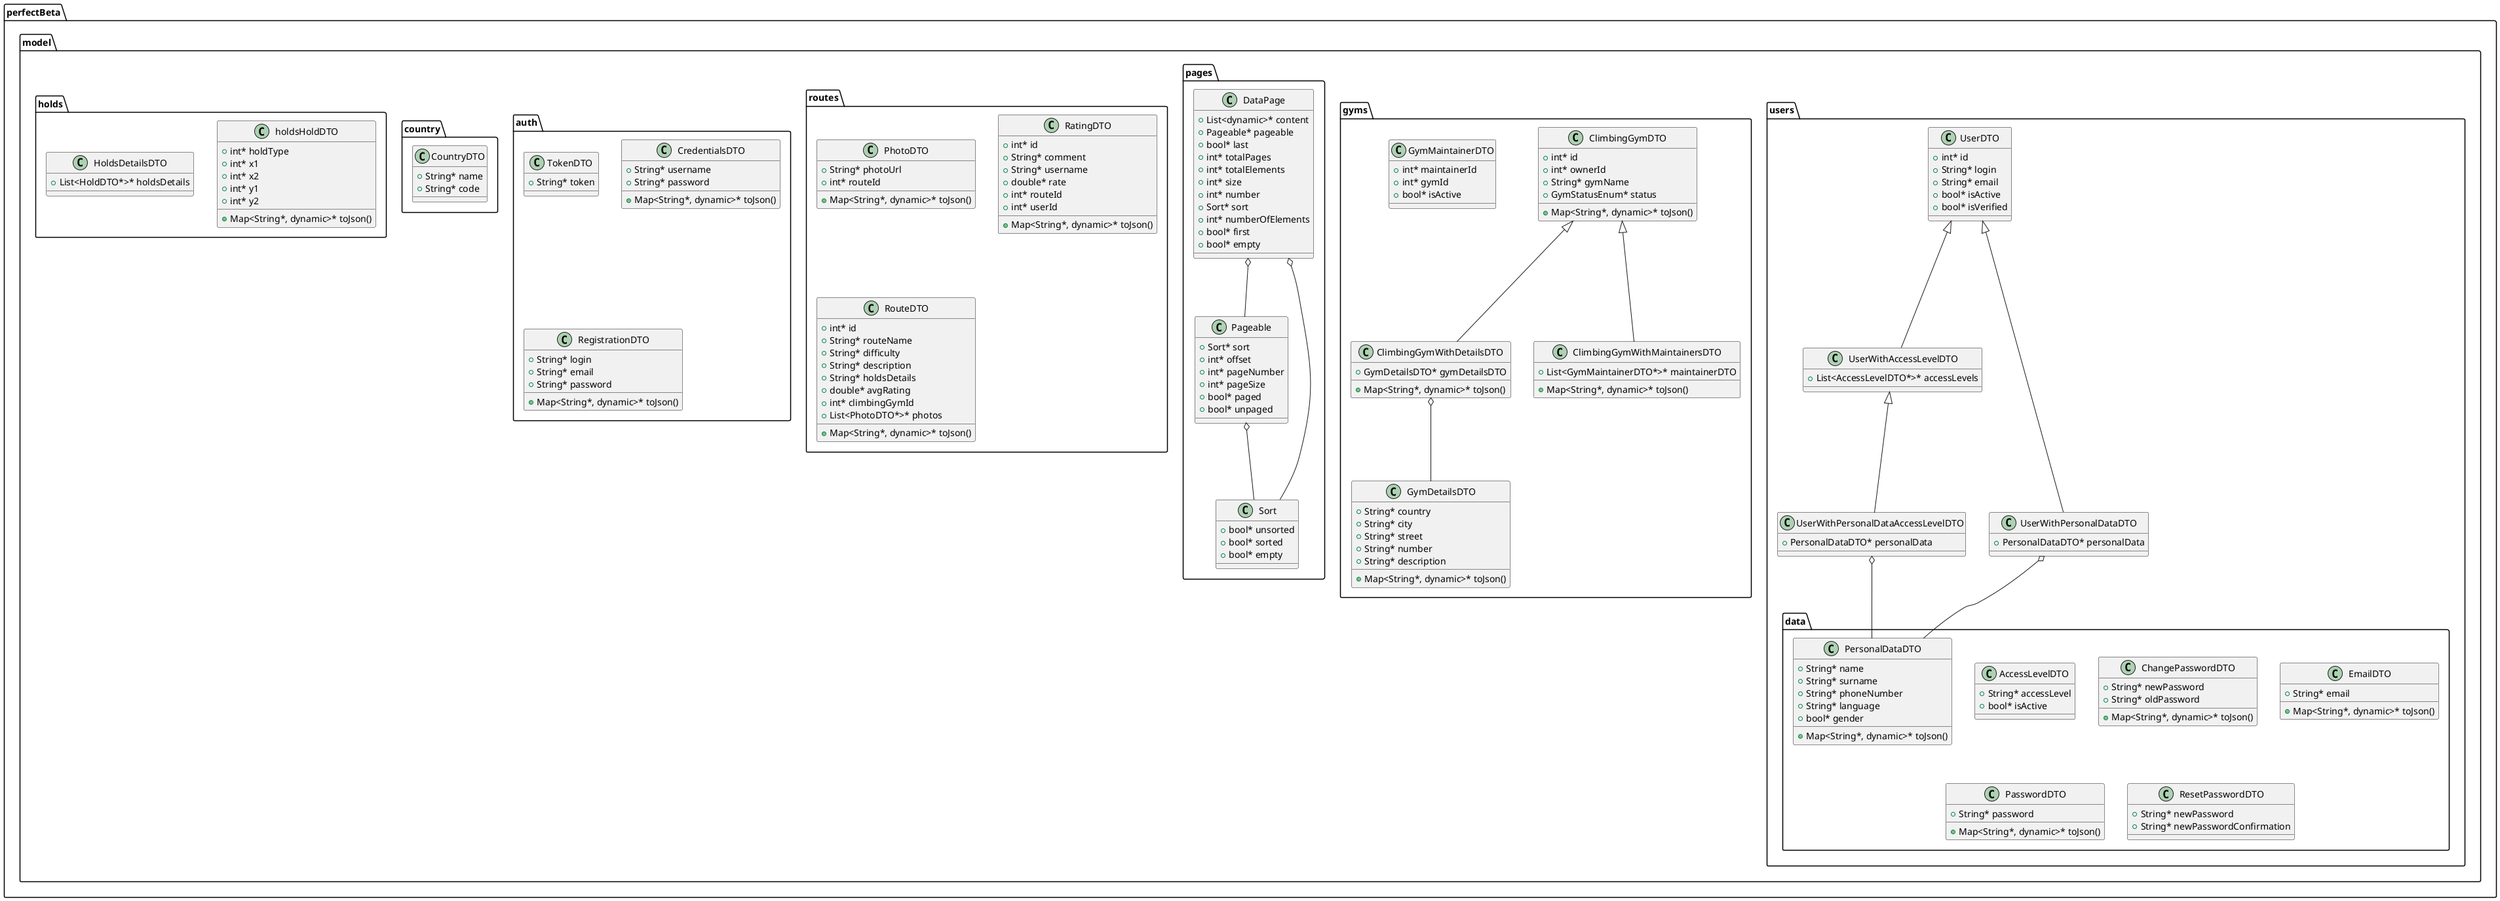 @startuml
set namespaceSeparator ::

class "perfectBeta::model::users::UserDTO" {
  +int* id
  +String* login
  +String* email
  +bool* isActive
  +bool* isVerified
}

class "perfectBeta::model::users::UserWithAccessLevelDTO" {
  +List<AccessLevelDTO*>* accessLevels
}

"perfectBeta::model::users::UserDTO" <|-- "perfectBeta::model::users::UserWithAccessLevelDTO"

class "perfectBeta::model::users::UserWithPersonalDataAccessLevelDTO" {
  +PersonalDataDTO* personalData
}

"perfectBeta::model::users::UserWithPersonalDataAccessLevelDTO" o-- "perfectBeta::model::users::data::PersonalDataDTO"
"perfectBeta::model::users::UserWithAccessLevelDTO" <|-- "perfectBeta::model::users::UserWithPersonalDataAccessLevelDTO"

class "perfectBeta::model::users::UserWithPersonalDataDTO" {
  +PersonalDataDTO* personalData
}

"perfectBeta::model::users::UserWithPersonalDataDTO" o-- "perfectBeta::model::users::data::PersonalDataDTO"
"perfectBeta::model::users::UserDTO" <|-- "perfectBeta::model::users::UserWithPersonalDataDTO"

'Gyms
class "perfectBeta::model::gyms::ClimbingGymDTO" {
  +int* id
  +int* ownerId
  +String* gymName
  +GymStatusEnum* status
  +Map<String*, dynamic>* toJson()
}

class "perfectBeta::model::gyms::ClimbingGymWithDetailsDTO" {
  +GymDetailsDTO* gymDetailsDTO
  +Map<String*, dynamic>* toJson()
}

"perfectBeta::model::gyms::ClimbingGymWithDetailsDTO" o-- "perfectBeta::model::gyms::GymDetailsDTO"
"perfectBeta::model::gyms::ClimbingGymDTO" <|-- "perfectBeta::model::gyms::ClimbingGymWithDetailsDTO"

class "perfectBeta::model::gyms::ClimbingGymWithMaintainersDTO" {
  +List<GymMaintainerDTO*>* maintainerDTO
  +Map<String*, dynamic>* toJson()
}

"perfectBeta::model::gyms::ClimbingGymDTO" <|-- "perfectBeta::model::gyms::ClimbingGymWithMaintainersDTO"

class "perfectBeta::model::gyms::GymDetailsDTO" {
  +String* country
  +String* city
  +String* street
  +String* number
  +String* description
  +Map<String*, dynamic>* toJson()
}

class "perfectBeta::model::gyms::GymMaintainerDTO" {
  +int* maintainerId
  +int* gymId
  +bool* isActive
}

'Pages
class "perfectBeta::model::pages::Pageable" {
  +Sort* sort
  +int* offset
  +int* pageNumber
  +int* pageSize
  +bool* paged
  +bool* unpaged
}

"perfectBeta::model::pages::Pageable" o-- "perfectBeta::model::pages::Sort"

class "perfectBeta::model::pages::DataPage" {
  +List<dynamic>* content
  +Pageable* pageable
  +bool* last
  +int* totalPages
  +int* totalElements
  +int* size
  +int* number
  +Sort* sort
  +int* numberOfElements
  +bool* first
  +bool* empty
}

"perfectBeta::model::pages::DataPage" o-- "perfectBeta::model::pages::Pageable"
"perfectBeta::model::pages::DataPage" o-- "perfectBeta::model::pages::Sort"

class "perfectBeta::model::pages::Sort" {
  +bool* unsorted
  +bool* sorted
  +bool* empty
}

'Routes
class "perfectBeta::model::routes::PhotoDTO" {
  +String* photoUrl
  +int* routeId
  +Map<String*, dynamic>* toJson()
}

class "perfectBeta::model::routes::RatingDTO" {
  +int* id
  +String* comment
  +String* username
  +double* rate
  +int* routeId
  +int* userId
  +Map<String*, dynamic>* toJson()
}

class "perfectBeta::model::routes::RouteDTO" {
  +int* id
  +String* routeName
  +String* difficulty
  +String* description
  +String* holdsDetails
  +double* avgRating
  +int* climbingGymId
  +List<PhotoDTO*>* photos
  +Map<String*, dynamic>* toJson()
}

'Users
class "perfectBeta::model::users::data::AccessLevelDTO" {
  +String* accessLevel
  +bool* isActive
}

class "perfectBeta::model::users::data::ChangePasswordDTO" {
  +String* newPassword
  +String* oldPassword
  +Map<String*, dynamic>* toJson()
}

class "perfectBeta::model::users::data::EmailDTO" {
  +String* email
  +Map<String*, dynamic>* toJson()
}

class "perfectBeta::model::users::data::PasswordDTO" {
  +String* password
  +Map<String*, dynamic>* toJson()
}

class "perfectBeta::model::users::data::PersonalDataDTO" {
  +String* name
  +String* surname
  +String* phoneNumber
  +String* language
  +bool* gender
  +Map<String*, dynamic>* toJson()
}

class "perfectBeta::model::users::data::ResetPasswordDTO" {
  +String* newPassword
  +String* newPasswordConfirmation
}

'Auth
class "perfectBeta::model::auth::TokenDTO" {
  +String* token
}

class "perfectBeta::model::auth::CredentialsDTO" {
  +String* username
  +String* password
  +Map<String*, dynamic>* toJson()
}

class "perfectBeta::model::auth::RegistrationDTO" {
  +String* login
  +String* email
  +String* password
  +Map<String*, dynamic>* toJson()
}

'Country
class "perfectBeta::model::country::CountryDTO" {
  +String* name
  +String* code
}

'Holds
class "perfectBeta::model::holds::holdsHoldDTO" {
  +int* holdType
  +int* x1
  +int* x2
  +int* y1
  +int* y2
  +Map<String*, dynamic>* toJson()
}

class "perfectBeta::model::holds::HoldsDetailsDTO" {
  +List<HoldDTO*>* holdsDetails
}

@enduml